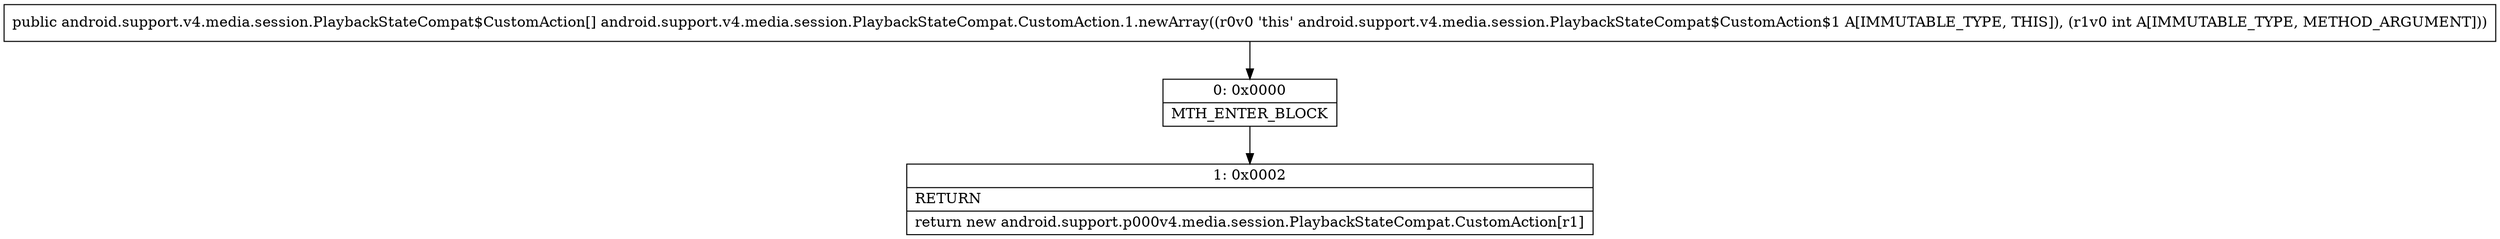 digraph "CFG forandroid.support.v4.media.session.PlaybackStateCompat.CustomAction.1.newArray(I)[Landroid\/support\/v4\/media\/session\/PlaybackStateCompat$CustomAction;" {
Node_0 [shape=record,label="{0\:\ 0x0000|MTH_ENTER_BLOCK\l}"];
Node_1 [shape=record,label="{1\:\ 0x0002|RETURN\l|return new android.support.p000v4.media.session.PlaybackStateCompat.CustomAction[r1]\l}"];
MethodNode[shape=record,label="{public android.support.v4.media.session.PlaybackStateCompat$CustomAction[] android.support.v4.media.session.PlaybackStateCompat.CustomAction.1.newArray((r0v0 'this' android.support.v4.media.session.PlaybackStateCompat$CustomAction$1 A[IMMUTABLE_TYPE, THIS]), (r1v0 int A[IMMUTABLE_TYPE, METHOD_ARGUMENT])) }"];
MethodNode -> Node_0;
Node_0 -> Node_1;
}

